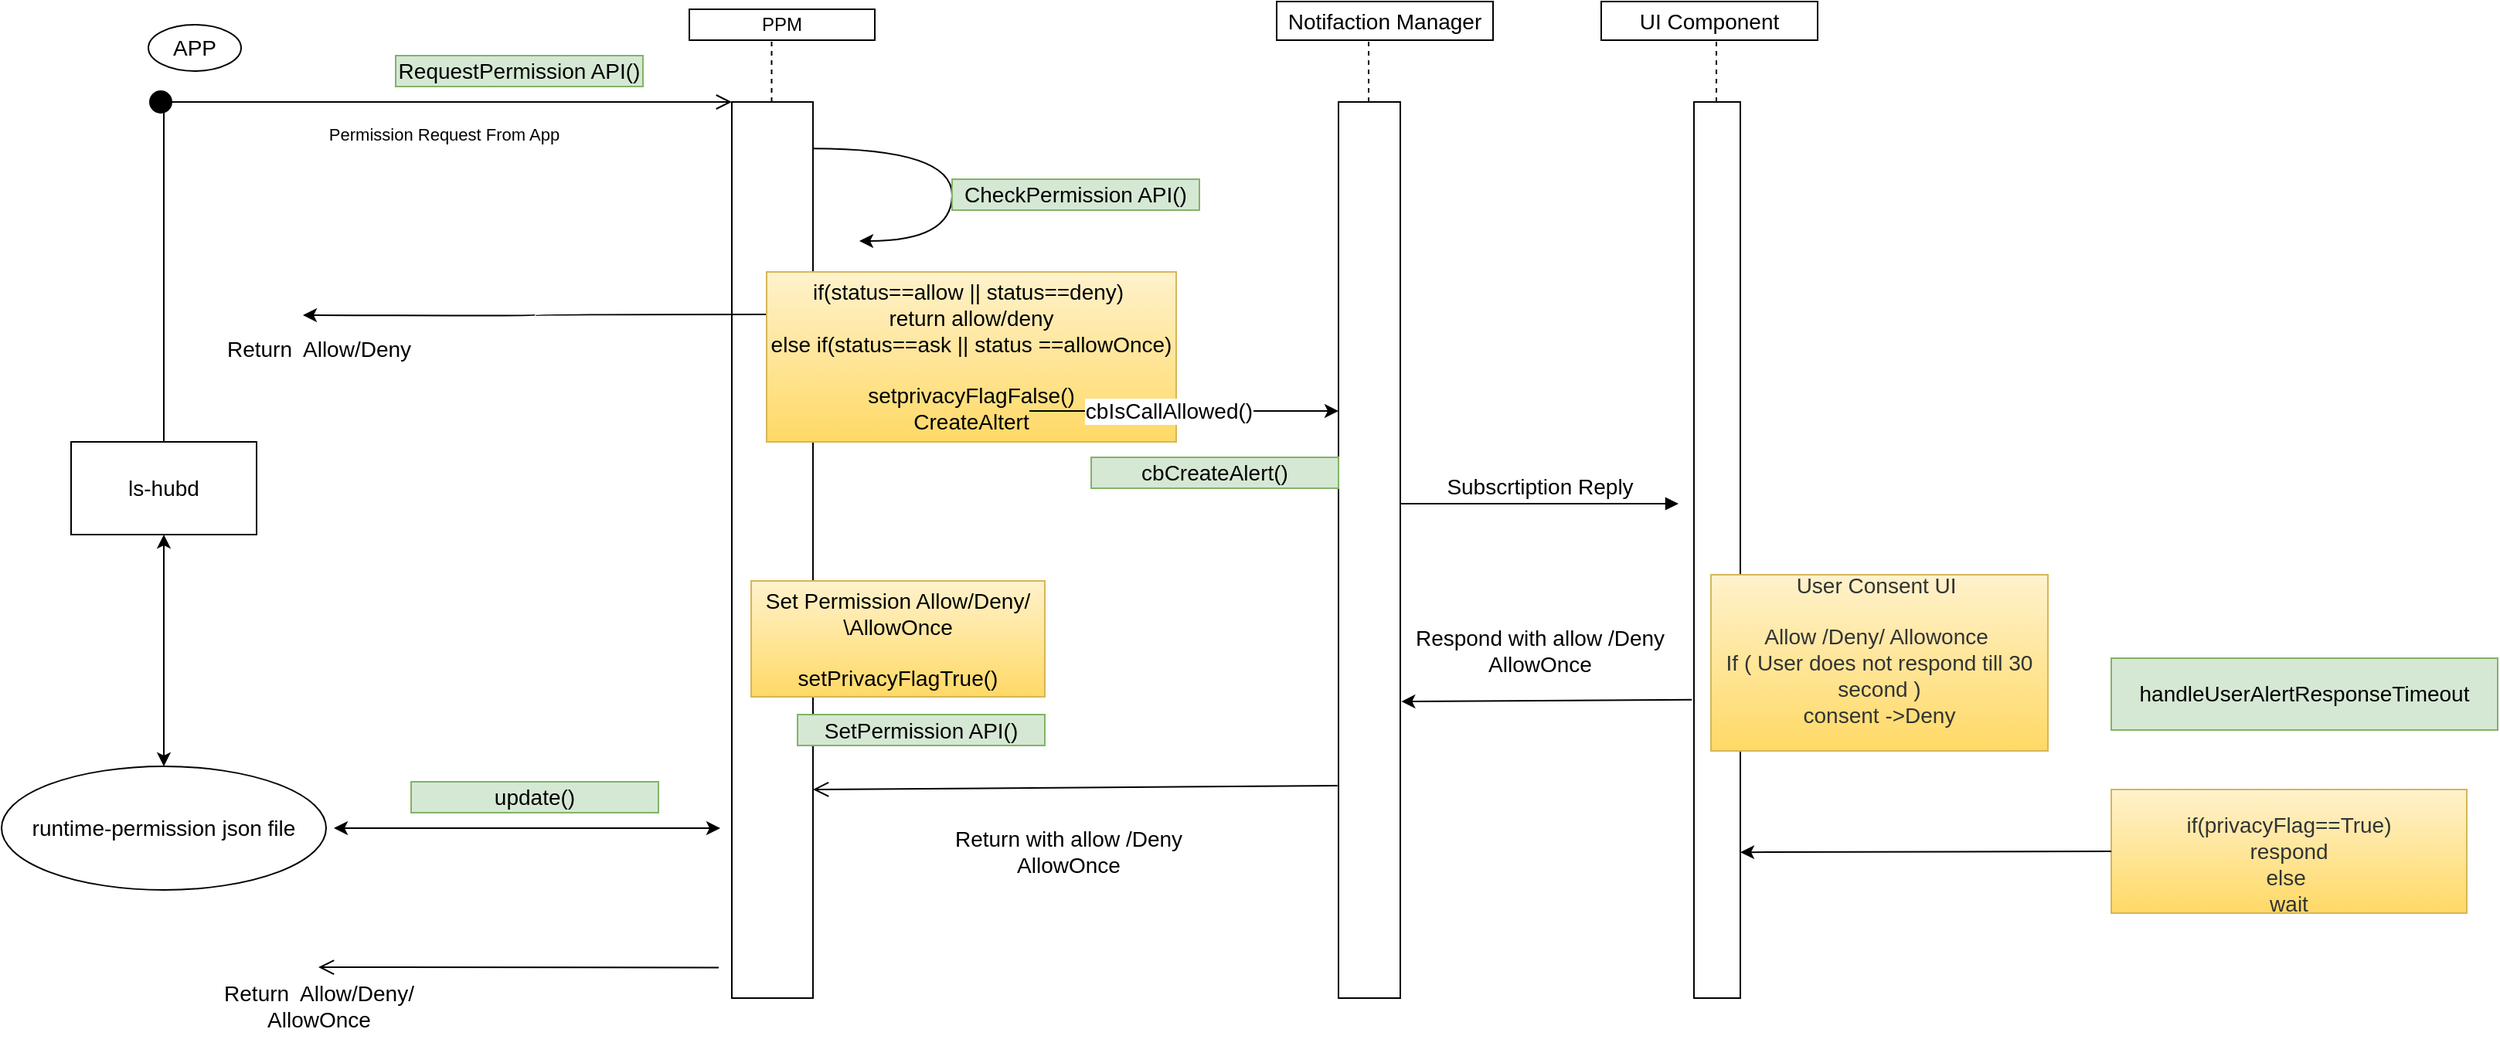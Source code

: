 <mxfile version="20.4.2" type="device"><diagram id="Pm6fl5QmyE7D0Bmmjv51" name="Page-1"><mxGraphModel dx="3662" dy="2241" grid="1" gridSize="10" guides="1" tooltips="1" connect="1" arrows="1" fold="1" page="0" pageScale="1" pageWidth="850" pageHeight="1100" math="0" shadow="0"><root><mxCell id="0"/><mxCell id="1" parent="0"/><mxCell id="PRW8_CpibJ8RyxUabZOP-1" value="PPM" style="rounded=0;whiteSpace=wrap;html=1;" vertex="1" parent="1"><mxGeometry x="-780" y="-1040" width="120" height="20" as="geometry"/></mxCell><mxCell id="PRW8_CpibJ8RyxUabZOP-3" value="" style="endArrow=none;dashed=1;rounded=0;html=1;" edge="1" parent="1"><mxGeometry width="50" height="50" relative="1" as="geometry"><mxPoint x="-726.75" y="-980" as="sourcePoint"/><mxPoint x="-726.75" y="-1020" as="targetPoint"/></mxGeometry></mxCell><mxCell id="PRW8_CpibJ8RyxUabZOP-5" value="" style="rounded=0;whiteSpace=wrap;html=1;" vertex="1" parent="1"><mxGeometry x="-752.5" y="-980" width="52.5" height="580" as="geometry"/></mxCell><object label="Permission Request From App" id="PRW8_CpibJ8RyxUabZOP-6"><mxCell style="verticalAlign=bottom;startArrow=circle;startFill=1;endArrow=open;startSize=6;endSize=8;rounded=0;entryX=0;entryY=0;entryDx=0;entryDy=0;html=1;" edge="1" parent="1" target="PRW8_CpibJ8RyxUabZOP-5"><mxGeometry x="0.011" y="-30" width="80" relative="1" as="geometry"><mxPoint x="-1130" y="-980" as="sourcePoint"/><mxPoint x="-830" y="-980" as="targetPoint"/><mxPoint as="offset"/></mxGeometry></mxCell></object><mxCell id="PRW8_CpibJ8RyxUabZOP-10" value="APP" style="ellipse;whiteSpace=wrap;fontSize=14;html=1;" vertex="1" parent="1"><mxGeometry x="-1130" y="-1030" width="60" height="30" as="geometry"/></mxCell><mxCell id="PRW8_CpibJ8RyxUabZOP-12" value="RequestPermission API()" style="whiteSpace=wrap;fontSize=14;fillColor=#d5e8d4;strokeColor=#82b366;html=1;" vertex="1" parent="1"><mxGeometry x="-970" y="-1010" width="160" height="20" as="geometry"/></mxCell><mxCell id="PRW8_CpibJ8RyxUabZOP-13" value="" style="edgeStyle=orthogonalEdgeStyle;rounded=0;orthogonalLoop=1;jettySize=auto;exitX=0.5;exitY=1;exitDx=0;exitDy=0;fontSize=14;html=1;" edge="1" parent="1" source="PRW8_CpibJ8RyxUabZOP-12" target="PRW8_CpibJ8RyxUabZOP-12"><mxGeometry relative="1" as="geometry"/></mxCell><mxCell id="PRW8_CpibJ8RyxUabZOP-31" value="" style="edgeStyle=segmentEdgeStyle;endArrow=classic;fontSize=14;curved=1;exitX=0.992;exitY=0.052;exitDx=0;exitDy=0;exitPerimeter=0;html=1;" edge="1" parent="1" source="PRW8_CpibJ8RyxUabZOP-5"><mxGeometry width="50" height="50" relative="1" as="geometry"><mxPoint x="-670" y="-950" as="sourcePoint"/><mxPoint x="-670" y="-890" as="targetPoint"/><Array as="points"><mxPoint x="-610" y="-950"/><mxPoint x="-610" y="-890"/></Array></mxGeometry></mxCell><mxCell id="PRW8_CpibJ8RyxUabZOP-34" value="CheckPermission API()" style="whiteSpace=wrap;fontSize=14;fillColor=#d5e8d4;strokeColor=#82b366;html=1;" vertex="1" parent="1"><mxGeometry x="-610" y="-930" width="160" height="20" as="geometry"/></mxCell><mxCell id="PRW8_CpibJ8RyxUabZOP-40" value="" style="edgeStyle=orthogonalEdgeStyle;curved=1;orthogonalLoop=1;jettySize=auto;exitX=0;exitY=0.25;exitDx=0;exitDy=0;fontSize=14;html=1;" edge="1" parent="1" source="PRW8_CpibJ8RyxUabZOP-38"><mxGeometry relative="1" as="geometry"><mxPoint x="-1030" y="-842" as="targetPoint"/></mxGeometry></mxCell><mxCell id="PRW8_CpibJ8RyxUabZOP-38" value="if(status==allow || status==deny)&amp;nbsp;&lt;br&gt;return allow/deny&lt;br&gt;else if(status==ask || status ==allowOnce)&lt;br&gt;&lt;br&gt;setprivacyFlagFalse()&lt;br&gt;CreateAltert" style="rounded=0;whiteSpace=wrap;sketch=0;fillStyle=auto;fontSize=14;html=1;fillColor=#fff2cc;strokeColor=#d6b656;gradientColor=#ffd966;" vertex="1" parent="1"><mxGeometry x="-730" y="-870" width="265" height="110" as="geometry"/></mxCell><mxCell id="PRW8_CpibJ8RyxUabZOP-41" value="Return&amp;nbsp; Allow/Deny&lt;br&gt;" style="text;align=center;verticalAlign=middle;resizable=0;points=[];autosize=1;strokeColor=none;fillColor=none;fontSize=14;html=1;" vertex="1" parent="1"><mxGeometry x="-1090" y="-835" width="140" height="30" as="geometry"/></mxCell><mxCell id="PRW8_CpibJ8RyxUabZOP-42" value="" style="endArrow=classic;fontSize=14;curved=1;html=1;" edge="1" parent="1"><mxGeometry relative="1" as="geometry"><mxPoint x="-560" y="-780" as="sourcePoint"/><mxPoint x="-360" y="-780" as="targetPoint"/></mxGeometry></mxCell><mxCell id="PRW8_CpibJ8RyxUabZOP-43" value="cbIsCallAllowed()" style="edgeLabel;resizable=0;align=center;verticalAlign=middle;sketch=0;fillStyle=auto;strokeColor=default;fontSize=14;fillColor=none;labelBackgroundColor=default;fontColor=#000000;html=1;" connectable="0" vertex="1" parent="PRW8_CpibJ8RyxUabZOP-42"><mxGeometry relative="1" as="geometry"><mxPoint x="-10" as="offset"/></mxGeometry></mxCell><mxCell id="PRW8_CpibJ8RyxUabZOP-44" value="" style="edgeLabel;resizable=0;align=left;verticalAlign=bottom;sketch=0;fillStyle=auto;strokeColor=default;fontSize=14;fillColor=none;html=1;" connectable="0" vertex="1" parent="PRW8_CpibJ8RyxUabZOP-42"><mxGeometry x="-1" relative="1" as="geometry"/></mxCell><mxCell id="PRW8_CpibJ8RyxUabZOP-45" value="" style="rounded=0;whiteSpace=wrap;labelBackgroundColor=default;sketch=0;fillStyle=auto;strokeColor=default;fontSize=14;fontColor=#000000;fillColor=none;points=[[0,0,0,0,0],[0,0.25,0,0,0],[0,0.5,0,0,0],[0,0.75,0,0,0],[0,1,0,0,0],[0.25,0,0,0,0],[0.25,1,0,0,0],[0.5,0,0,0,0],[0.5,1,0,0,0],[0.75,0,0,0,0],[0.75,1,0,0,0],[1,0,0,0,0],[1,0.25,0,0,0],[1,0.3,0,0,0],[1,0.75,0,0,0],[1,1,0,0,0]];html=1;" vertex="1" parent="1"><mxGeometry x="-360" y="-980" width="40" height="580" as="geometry"/></mxCell><mxCell id="PRW8_CpibJ8RyxUabZOP-46" value="Notifaction Manager" style="whiteSpace=wrap;labelBackgroundColor=default;sketch=0;fillStyle=auto;strokeColor=default;fontSize=14;fontColor=#000000;fillColor=none;html=1;" vertex="1" parent="1"><mxGeometry x="-400" y="-1045" width="140" height="25" as="geometry"/></mxCell><mxCell id="PRW8_CpibJ8RyxUabZOP-47" value="" style="endArrow=none;dashed=1;rounded=0;html=1;" edge="1" parent="1"><mxGeometry width="50" height="50" relative="1" as="geometry"><mxPoint x="-340.5" y="-980" as="sourcePoint"/><mxPoint x="-340.5" y="-1020" as="targetPoint"/></mxGeometry></mxCell><mxCell id="PRW8_CpibJ8RyxUabZOP-51" value="" style="whiteSpace=wrap;labelBackgroundColor=default;sketch=0;fillStyle=auto;strokeColor=default;fontSize=14;fontColor=#000000;fillColor=none;html=1;" vertex="1" parent="1"><mxGeometry x="-130" y="-980" width="30" height="580" as="geometry"/></mxCell><mxCell id="PRW8_CpibJ8RyxUabZOP-53" value="Subscrtiption Reply" style="verticalAlign=bottom;endArrow=block;fontSize=14;fontColor=#000000;curved=1;html=1;" edge="1" parent="1"><mxGeometry width="80" relative="1" as="geometry"><mxPoint x="-320" y="-720" as="sourcePoint"/><mxPoint x="-140" y="-720" as="targetPoint"/></mxGeometry></mxCell><mxCell id="PRW8_CpibJ8RyxUabZOP-54" value="UI Component" style="whiteSpace=wrap;labelBackgroundColor=default;sketch=0;fillStyle=auto;strokeColor=default;fontSize=14;fontColor=#000000;fillColor=none;html=1;" vertex="1" parent="1"><mxGeometry x="-190" y="-1045" width="140" height="25" as="geometry"/></mxCell><mxCell id="PRW8_CpibJ8RyxUabZOP-55" value="" style="endArrow=none;dashed=1;rounded=0;html=1;" edge="1" parent="1"><mxGeometry width="50" height="50" relative="1" as="geometry"><mxPoint x="-115.5" y="-980" as="sourcePoint"/><mxPoint x="-115.5" y="-1020" as="targetPoint"/><Array as="points"><mxPoint x="-115.5" y="-1000"/></Array></mxGeometry></mxCell><mxCell id="PRW8_CpibJ8RyxUabZOP-57" value="cbCreateAlert()" style="whiteSpace=wrap;fontSize=14;fillColor=#d5e8d4;strokeColor=#82b366;html=1;" vertex="1" parent="1"><mxGeometry x="-520" y="-750" width="160" height="20" as="geometry"/></mxCell><mxCell id="PRW8_CpibJ8RyxUabZOP-60" value="Respond with allow /Deny&lt;br&gt;AllowOnce" style="text;align=center;verticalAlign=middle;resizable=0;points=[];autosize=1;strokeColor=none;fillColor=none;fontSize=14;fontColor=#000000;html=1;" vertex="1" parent="1"><mxGeometry x="-320" y="-650" width="180" height="50" as="geometry"/></mxCell><mxCell id="PRW8_CpibJ8RyxUabZOP-61" value="" style="verticalAlign=bottom;endArrow=open;endSize=8;fontSize=14;fontColor=#000000;curved=1;html=1;exitX=-0.017;exitY=0.763;exitDx=0;exitDy=0;exitPerimeter=0;" edge="1" parent="1" source="PRW8_CpibJ8RyxUabZOP-45"><mxGeometry relative="1" as="geometry"><mxPoint x="-360" y="-585" as="sourcePoint"/><mxPoint x="-700" y="-535" as="targetPoint"/></mxGeometry></mxCell><mxCell id="PRW8_CpibJ8RyxUabZOP-63" value="SetPermission API()" style="whiteSpace=wrap;fontSize=14;fillColor=#d5e8d4;strokeColor=#82b366;html=1;" vertex="1" parent="1"><mxGeometry x="-710" y="-583.5" width="160" height="20" as="geometry"/></mxCell><mxCell id="PRW8_CpibJ8RyxUabZOP-66" value="" style="verticalAlign=bottom;endArrow=open;endSize=8;fontSize=14;fontColor=#000000;curved=1;html=1;" edge="1" parent="1"><mxGeometry relative="1" as="geometry"><mxPoint x="-761" y="-419.8" as="sourcePoint"/><mxPoint x="-1020" y="-420" as="targetPoint"/></mxGeometry></mxCell><mxCell id="PRW8_CpibJ8RyxUabZOP-67" value="Return&amp;nbsp; Allow/Deny/&lt;br&gt;AllowOnce" style="text;align=center;verticalAlign=middle;resizable=0;points=[];autosize=1;strokeColor=none;fillColor=none;fontSize=14;html=1;" vertex="1" parent="1"><mxGeometry x="-1095" y="-420" width="150" height="50" as="geometry"/></mxCell><mxCell id="PRW8_CpibJ8RyxUabZOP-70" value="Set Permission Allow/Deny/&lt;br&gt;\AllowOnce&lt;br&gt;&lt;br&gt;setPrivacyFlagTrue()" style="rounded=0;whiteSpace=wrap;sketch=0;fillStyle=auto;strokeColor=#d6b656;fontSize=14;fillColor=#fff2cc;html=1;gradientColor=#ffd966;" vertex="1" parent="1"><mxGeometry x="-740" y="-670" width="190" height="75" as="geometry"/></mxCell><mxCell id="PRW8_CpibJ8RyxUabZOP-72" value="Return with allow /Deny&lt;br&gt;AllowOnce" style="text;align=center;verticalAlign=middle;resizable=0;points=[];autosize=1;strokeColor=none;fillColor=none;fontSize=14;fontColor=#000000;html=1;" vertex="1" parent="1"><mxGeometry x="-620" y="-520" width="170" height="50" as="geometry"/></mxCell><mxCell id="PRW8_CpibJ8RyxUabZOP-73" value="&lt;span style=&quot;color: rgb(51, 51, 51); text-align: left;&quot;&gt;User Consent UI&amp;nbsp;&lt;/span&gt;&lt;br style=&quot;color: rgb(51, 51, 51); text-align: left;&quot;&gt;&lt;br style=&quot;color: rgb(51, 51, 51); text-align: left;&quot;&gt;&lt;span style=&quot;color: rgb(51, 51, 51); text-align: left;&quot;&gt;Allow /Deny/ Allowonce&amp;nbsp;&lt;/span&gt;&lt;br style=&quot;color: rgb(51, 51, 51); text-align: left;&quot;&gt;&lt;span style=&quot;color: rgb(51, 51, 51); text-align: left;&quot;&gt;If ( User does not respond till 30 second )&lt;/span&gt;&lt;br style=&quot;color: rgb(51, 51, 51); text-align: left;&quot;&gt;&lt;span style=&quot;color: rgb(51, 51, 51); text-align: left;&quot;&gt;consent -&amp;gt;Deny&lt;br&gt;&lt;br&gt;&lt;/span&gt;" style="rounded=0;whiteSpace=wrap;sketch=0;fillStyle=auto;strokeColor=#d6b656;fontSize=14;fillColor=#fff2cc;html=1;gradientColor=#ffd966;" vertex="1" parent="1"><mxGeometry x="-119" y="-674" width="218" height="114" as="geometry"/></mxCell><mxCell id="PRW8_CpibJ8RyxUabZOP-76" value="ls-hubd" style="rounded=0;whiteSpace=wrap;html=1;labelBackgroundColor=#FFFFFF;sketch=0;fillStyle=auto;strokeColor=default;fontSize=14;fontColor=#000000;fillColor=default;gradientColor=none;" vertex="1" parent="1"><mxGeometry x="-1180" y="-760" width="120" height="60" as="geometry"/></mxCell><mxCell id="PRW8_CpibJ8RyxUabZOP-79" value="" style="endArrow=none;html=1;fontSize=14;fontColor=#000000;curved=1;exitX=0.5;exitY=0;exitDx=0;exitDy=0;" edge="1" parent="1" source="PRW8_CpibJ8RyxUabZOP-76"><mxGeometry width="50" height="50" relative="1" as="geometry"><mxPoint x="-1120" y="-790" as="sourcePoint"/><mxPoint x="-1120" y="-980" as="targetPoint"/></mxGeometry></mxCell><mxCell id="PRW8_CpibJ8RyxUabZOP-82" value="runtime-permission json file" style="ellipse;whiteSpace=wrap;html=1;labelBackgroundColor=#FFFFFF;sketch=0;fillStyle=auto;strokeColor=default;fontSize=14;fontColor=#000000;fillColor=default;gradientColor=none;" vertex="1" parent="1"><mxGeometry x="-1225" y="-550" width="210" height="80" as="geometry"/></mxCell><mxCell id="PRW8_CpibJ8RyxUabZOP-83" value="" style="endArrow=classic;startArrow=classic;html=1;fontSize=14;fontColor=#000000;curved=1;" edge="1" parent="1"><mxGeometry width="50" height="50" relative="1" as="geometry"><mxPoint x="-1010" y="-510" as="sourcePoint"/><mxPoint x="-760" y="-510" as="targetPoint"/></mxGeometry></mxCell><mxCell id="PRW8_CpibJ8RyxUabZOP-84" value="" style="endArrow=classic;startArrow=classic;html=1;fontSize=14;fontColor=#000000;curved=1;exitX=0.5;exitY=0;exitDx=0;exitDy=0;" edge="1" parent="1" source="PRW8_CpibJ8RyxUabZOP-82" target="PRW8_CpibJ8RyxUabZOP-76"><mxGeometry width="50" height="50" relative="1" as="geometry"><mxPoint x="-1140" y="-570" as="sourcePoint"/><mxPoint x="-1090" y="-620" as="targetPoint"/></mxGeometry></mxCell><mxCell id="PRW8_CpibJ8RyxUabZOP-85" value="update()" style="whiteSpace=wrap;fontSize=14;fillColor=#d5e8d4;strokeColor=#82b366;html=1;" vertex="1" parent="1"><mxGeometry x="-960" y="-540" width="160" height="20" as="geometry"/></mxCell><mxCell id="PRW8_CpibJ8RyxUabZOP-89" value="" style="endArrow=classic;html=1;fontSize=14;fontColor=#000000;curved=1;entryX=1.017;entryY=0.669;entryDx=0;entryDy=0;entryPerimeter=0;exitX=-0.044;exitY=0.667;exitDx=0;exitDy=0;exitPerimeter=0;" edge="1" parent="1" source="PRW8_CpibJ8RyxUabZOP-51" target="PRW8_CpibJ8RyxUabZOP-45"><mxGeometry width="50" height="50" relative="1" as="geometry"><mxPoint x="-220" y="-543.5" as="sourcePoint"/><mxPoint x="-170" y="-593.5" as="targetPoint"/></mxGeometry></mxCell><mxCell id="PRW8_CpibJ8RyxUabZOP-92" value="handleUserAlertResponseTimeout" style="whiteSpace=wrap;fontSize=14;fillColor=#d5e8d4;strokeColor=#82b366;html=1;" vertex="1" parent="1"><mxGeometry x="140" y="-620" width="250" height="46.5" as="geometry"/></mxCell><mxCell id="PRW8_CpibJ8RyxUabZOP-94" value="&lt;span style=&quot;color: rgb(51, 51, 51); text-align: left;&quot;&gt;&lt;br&gt;if(privacyFlag==True)&lt;br&gt;respond&lt;br&gt;else&amp;nbsp;&lt;br&gt;wait&lt;br&gt;&lt;/span&gt;" style="rounded=0;whiteSpace=wrap;sketch=0;fillStyle=auto;strokeColor=#d6b656;fontSize=14;fillColor=#fff2cc;html=1;gradientColor=#ffd966;" vertex="1" parent="1"><mxGeometry x="140" y="-535" width="230" height="80" as="geometry"/></mxCell><mxCell id="PRW8_CpibJ8RyxUabZOP-95" value="" style="endArrow=classic;html=1;fontSize=14;fontColor=#000000;curved=1;entryX=1.017;entryY=0.669;entryDx=0;entryDy=0;entryPerimeter=0;exitX=0;exitY=0.5;exitDx=0;exitDy=0;" edge="1" parent="1" source="PRW8_CpibJ8RyxUabZOP-94"><mxGeometry width="50" height="50" relative="1" as="geometry"><mxPoint x="88.0" y="-495.58" as="sourcePoint"/><mxPoint x="-100.0" y="-494.42" as="targetPoint"/></mxGeometry></mxCell></root></mxGraphModel></diagram></mxfile>